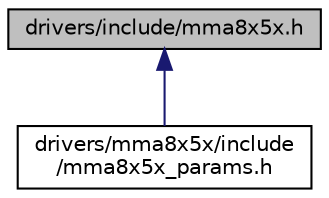 digraph "drivers/include/mma8x5x.h"
{
 // LATEX_PDF_SIZE
  edge [fontname="Helvetica",fontsize="10",labelfontname="Helvetica",labelfontsize="10"];
  node [fontname="Helvetica",fontsize="10",shape=record];
  Node1 [label="drivers/include/mma8x5x.h",height=0.2,width=0.4,color="black", fillcolor="grey75", style="filled", fontcolor="black",tooltip="Interface definition for the MMA8x5x accelerometer driver."];
  Node1 -> Node2 [dir="back",color="midnightblue",fontsize="10",style="solid",fontname="Helvetica"];
  Node2 [label="drivers/mma8x5x/include\l/mma8x5x_params.h",height=0.2,width=0.4,color="black", fillcolor="white", style="filled",URL="$mma8x5x__params_8h.html",tooltip="Default configuration for MMA8x5x devices."];
}
